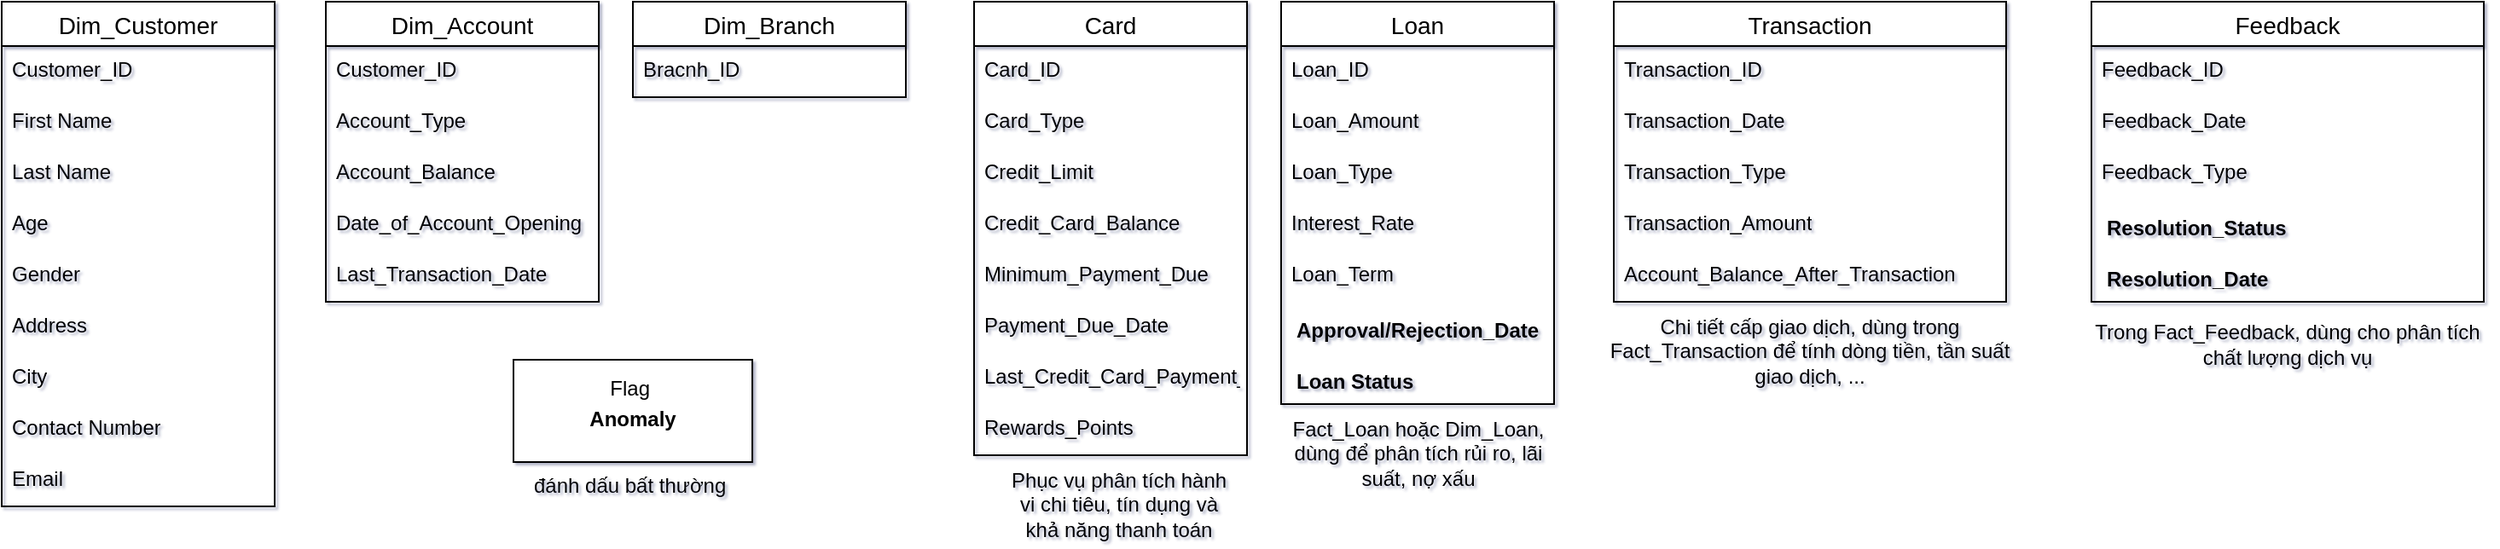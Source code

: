 <mxfile version="28.2.8">
  <diagram name="Page-1" id="ul3zynwpFYW2ac3TKyS4">
    <mxGraphModel dx="1464" dy="791" grid="1" gridSize="10" guides="1" tooltips="1" connect="1" arrows="1" fold="1" page="0" pageScale="1" pageWidth="850" pageHeight="1100" math="0" shadow="1">
      <root>
        <mxCell id="0" />
        <mxCell id="1" parent="0" />
        <mxCell id="hAFPsOLmdcQ-UQhmr4A7-1" value="Dim_Customer" style="swimlane;fontStyle=0;childLayout=stackLayout;horizontal=1;startSize=26;horizontalStack=0;resizeParent=1;resizeParentMax=0;resizeLast=0;collapsible=1;marginBottom=0;align=center;fontSize=14;" vertex="1" parent="1">
          <mxGeometry x="120" y="120" width="160" height="296" as="geometry" />
        </mxCell>
        <mxCell id="hAFPsOLmdcQ-UQhmr4A7-2" value="Customer_ID" style="text;strokeColor=none;fillColor=none;spacingLeft=4;spacingRight=4;overflow=hidden;rotatable=0;points=[[0,0.5],[1,0.5]];portConstraint=eastwest;fontSize=12;whiteSpace=wrap;html=1;" vertex="1" parent="hAFPsOLmdcQ-UQhmr4A7-1">
          <mxGeometry y="26" width="160" height="30" as="geometry" />
        </mxCell>
        <mxCell id="hAFPsOLmdcQ-UQhmr4A7-3" value="First Name" style="text;strokeColor=none;fillColor=none;spacingLeft=4;spacingRight=4;overflow=hidden;rotatable=0;points=[[0,0.5],[1,0.5]];portConstraint=eastwest;fontSize=12;whiteSpace=wrap;html=1;" vertex="1" parent="hAFPsOLmdcQ-UQhmr4A7-1">
          <mxGeometry y="56" width="160" height="30" as="geometry" />
        </mxCell>
        <mxCell id="hAFPsOLmdcQ-UQhmr4A7-4" value="Last Name" style="text;strokeColor=none;fillColor=none;spacingLeft=4;spacingRight=4;overflow=hidden;rotatable=0;points=[[0,0.5],[1,0.5]];portConstraint=eastwest;fontSize=12;whiteSpace=wrap;html=1;" vertex="1" parent="hAFPsOLmdcQ-UQhmr4A7-1">
          <mxGeometry y="86" width="160" height="30" as="geometry" />
        </mxCell>
        <mxCell id="hAFPsOLmdcQ-UQhmr4A7-5" value="Age" style="text;strokeColor=none;fillColor=none;spacingLeft=4;spacingRight=4;overflow=hidden;rotatable=0;points=[[0,0.5],[1,0.5]];portConstraint=eastwest;fontSize=12;whiteSpace=wrap;html=1;" vertex="1" parent="hAFPsOLmdcQ-UQhmr4A7-1">
          <mxGeometry y="116" width="160" height="30" as="geometry" />
        </mxCell>
        <mxCell id="hAFPsOLmdcQ-UQhmr4A7-6" value="Gender" style="text;strokeColor=none;fillColor=none;spacingLeft=4;spacingRight=4;overflow=hidden;rotatable=0;points=[[0,0.5],[1,0.5]];portConstraint=eastwest;fontSize=12;whiteSpace=wrap;html=1;" vertex="1" parent="hAFPsOLmdcQ-UQhmr4A7-1">
          <mxGeometry y="146" width="160" height="30" as="geometry" />
        </mxCell>
        <mxCell id="hAFPsOLmdcQ-UQhmr4A7-7" value="Address" style="text;strokeColor=none;fillColor=none;spacingLeft=4;spacingRight=4;overflow=hidden;rotatable=0;points=[[0,0.5],[1,0.5]];portConstraint=eastwest;fontSize=12;whiteSpace=wrap;html=1;" vertex="1" parent="hAFPsOLmdcQ-UQhmr4A7-1">
          <mxGeometry y="176" width="160" height="30" as="geometry" />
        </mxCell>
        <mxCell id="hAFPsOLmdcQ-UQhmr4A7-8" value="City" style="text;strokeColor=none;fillColor=none;spacingLeft=4;spacingRight=4;overflow=hidden;rotatable=0;points=[[0,0.5],[1,0.5]];portConstraint=eastwest;fontSize=12;whiteSpace=wrap;html=1;" vertex="1" parent="hAFPsOLmdcQ-UQhmr4A7-1">
          <mxGeometry y="206" width="160" height="30" as="geometry" />
        </mxCell>
        <mxCell id="hAFPsOLmdcQ-UQhmr4A7-9" value="Contact Number" style="text;strokeColor=none;fillColor=none;spacingLeft=4;spacingRight=4;overflow=hidden;rotatable=0;points=[[0,0.5],[1,0.5]];portConstraint=eastwest;fontSize=12;whiteSpace=wrap;html=1;" vertex="1" parent="hAFPsOLmdcQ-UQhmr4A7-1">
          <mxGeometry y="236" width="160" height="30" as="geometry" />
        </mxCell>
        <mxCell id="hAFPsOLmdcQ-UQhmr4A7-10" value="Email" style="text;strokeColor=none;fillColor=none;spacingLeft=4;spacingRight=4;overflow=hidden;rotatable=0;points=[[0,0.5],[1,0.5]];portConstraint=eastwest;fontSize=12;whiteSpace=wrap;html=1;" vertex="1" parent="hAFPsOLmdcQ-UQhmr4A7-1">
          <mxGeometry y="266" width="160" height="30" as="geometry" />
        </mxCell>
        <mxCell id="hAFPsOLmdcQ-UQhmr4A7-11" value="Dim_Account" style="swimlane;fontStyle=0;childLayout=stackLayout;horizontal=1;startSize=26;horizontalStack=0;resizeParent=1;resizeParentMax=0;resizeLast=0;collapsible=1;marginBottom=0;align=center;fontSize=14;" vertex="1" parent="1">
          <mxGeometry x="310" y="120" width="160" height="176" as="geometry" />
        </mxCell>
        <mxCell id="hAFPsOLmdcQ-UQhmr4A7-12" value="Customer_ID" style="text;strokeColor=none;fillColor=none;spacingLeft=4;spacingRight=4;overflow=hidden;rotatable=0;points=[[0,0.5],[1,0.5]];portConstraint=eastwest;fontSize=12;whiteSpace=wrap;html=1;" vertex="1" parent="hAFPsOLmdcQ-UQhmr4A7-11">
          <mxGeometry y="26" width="160" height="30" as="geometry" />
        </mxCell>
        <mxCell id="hAFPsOLmdcQ-UQhmr4A7-21" value="Account_Type" style="text;strokeColor=none;fillColor=none;spacingLeft=4;spacingRight=4;overflow=hidden;rotatable=0;points=[[0,0.5],[1,0.5]];portConstraint=eastwest;fontSize=12;whiteSpace=wrap;html=1;" vertex="1" parent="hAFPsOLmdcQ-UQhmr4A7-11">
          <mxGeometry y="56" width="160" height="30" as="geometry" />
        </mxCell>
        <mxCell id="hAFPsOLmdcQ-UQhmr4A7-22" value="Account_Balance" style="text;strokeColor=none;fillColor=none;spacingLeft=4;spacingRight=4;overflow=hidden;rotatable=0;points=[[0,0.5],[1,0.5]];portConstraint=eastwest;fontSize=12;whiteSpace=wrap;html=1;" vertex="1" parent="hAFPsOLmdcQ-UQhmr4A7-11">
          <mxGeometry y="86" width="160" height="30" as="geometry" />
        </mxCell>
        <mxCell id="hAFPsOLmdcQ-UQhmr4A7-23" value="Date_of_Account_Opening" style="text;strokeColor=none;fillColor=none;spacingLeft=4;spacingRight=4;overflow=hidden;rotatable=0;points=[[0,0.5],[1,0.5]];portConstraint=eastwest;fontSize=12;whiteSpace=wrap;html=1;" vertex="1" parent="hAFPsOLmdcQ-UQhmr4A7-11">
          <mxGeometry y="116" width="160" height="30" as="geometry" />
        </mxCell>
        <mxCell id="hAFPsOLmdcQ-UQhmr4A7-41" value="Last_Transaction_Date" style="text;strokeColor=none;fillColor=none;spacingLeft=4;spacingRight=4;overflow=hidden;rotatable=0;points=[[0,0.5],[1,0.5]];portConstraint=eastwest;fontSize=12;whiteSpace=wrap;html=1;" vertex="1" parent="hAFPsOLmdcQ-UQhmr4A7-11">
          <mxGeometry y="146" width="160" height="30" as="geometry" />
        </mxCell>
        <mxCell id="hAFPsOLmdcQ-UQhmr4A7-24" value="Loan" style="swimlane;fontStyle=0;childLayout=stackLayout;horizontal=1;startSize=26;horizontalStack=0;resizeParent=1;resizeParentMax=0;resizeLast=0;collapsible=1;marginBottom=0;align=center;fontSize=14;" vertex="1" parent="1">
          <mxGeometry x="870" y="120" width="160" height="236" as="geometry" />
        </mxCell>
        <mxCell id="hAFPsOLmdcQ-UQhmr4A7-25" value="Loan_ID" style="text;strokeColor=none;fillColor=none;spacingLeft=4;spacingRight=4;overflow=hidden;rotatable=0;points=[[0,0.5],[1,0.5]];portConstraint=eastwest;fontSize=12;whiteSpace=wrap;html=1;" vertex="1" parent="hAFPsOLmdcQ-UQhmr4A7-24">
          <mxGeometry y="26" width="160" height="30" as="geometry" />
        </mxCell>
        <mxCell id="hAFPsOLmdcQ-UQhmr4A7-29" value="Loan_Amount" style="text;strokeColor=none;fillColor=none;spacingLeft=4;spacingRight=4;overflow=hidden;rotatable=0;points=[[0,0.5],[1,0.5]];portConstraint=eastwest;fontSize=12;whiteSpace=wrap;html=1;" vertex="1" parent="hAFPsOLmdcQ-UQhmr4A7-24">
          <mxGeometry y="56" width="160" height="30" as="geometry" />
        </mxCell>
        <mxCell id="hAFPsOLmdcQ-UQhmr4A7-30" value="Loan_Type" style="text;strokeColor=none;fillColor=none;spacingLeft=4;spacingRight=4;overflow=hidden;rotatable=0;points=[[0,0.5],[1,0.5]];portConstraint=eastwest;fontSize=12;whiteSpace=wrap;html=1;" vertex="1" parent="hAFPsOLmdcQ-UQhmr4A7-24">
          <mxGeometry y="86" width="160" height="30" as="geometry" />
        </mxCell>
        <mxCell id="hAFPsOLmdcQ-UQhmr4A7-31" value="Interest_Rate" style="text;strokeColor=none;fillColor=none;spacingLeft=4;spacingRight=4;overflow=hidden;rotatable=0;points=[[0,0.5],[1,0.5]];portConstraint=eastwest;fontSize=12;whiteSpace=wrap;html=1;" vertex="1" parent="hAFPsOLmdcQ-UQhmr4A7-24">
          <mxGeometry y="116" width="160" height="30" as="geometry" />
        </mxCell>
        <mxCell id="hAFPsOLmdcQ-UQhmr4A7-32" value="Loan_Term" style="text;strokeColor=none;fillColor=none;spacingLeft=4;spacingRight=4;overflow=hidden;rotatable=0;points=[[0,0.5],[1,0.5]];portConstraint=eastwest;fontSize=12;whiteSpace=wrap;html=1;" vertex="1" parent="hAFPsOLmdcQ-UQhmr4A7-24">
          <mxGeometry y="146" width="160" height="30" as="geometry" />
        </mxCell>
        <mxCell id="hAFPsOLmdcQ-UQhmr4A7-58" value="&lt;table&gt;&lt;tbody&gt;&lt;tr&gt;&lt;td data-col-size=&quot;sm&quot; data-end=&quot;2876&quot; data-start=&quot;2846&quot;&gt;&lt;strong data-end=&quot;2875&quot; data-start=&quot;2848&quot;&gt;Approval/Rejection_Date&lt;/strong&gt;&lt;/td&gt;&lt;/tr&gt;&lt;/tbody&gt;&lt;/table&gt;&lt;table&gt;&lt;tbody&gt;&lt;tr&gt;&lt;td data-col-size=&quot;md&quot; data-end=&quot;2918&quot; data-start=&quot;2876&quot;&gt;&lt;/td&gt;&lt;/tr&gt;&lt;/tbody&gt;&lt;/table&gt;" style="text;strokeColor=none;fillColor=none;spacingLeft=4;spacingRight=4;overflow=hidden;rotatable=0;points=[[0,0.5],[1,0.5]];portConstraint=eastwest;fontSize=12;whiteSpace=wrap;html=1;" vertex="1" parent="hAFPsOLmdcQ-UQhmr4A7-24">
          <mxGeometry y="176" width="160" height="30" as="geometry" />
        </mxCell>
        <mxCell id="hAFPsOLmdcQ-UQhmr4A7-59" value="&lt;table&gt;&lt;tbody&gt;&lt;tr&gt;&lt;td data-col-size=&quot;sm&quot; data-end=&quot;2937&quot; data-start=&quot;2919&quot;&gt;&lt;strong data-end=&quot;2936&quot; data-start=&quot;2921&quot;&gt;Loan Status&lt;/strong&gt;&lt;/td&gt;&lt;/tr&gt;&lt;/tbody&gt;&lt;/table&gt;&lt;table&gt;&lt;tbody&gt;&lt;tr&gt;&lt;td data-col-size=&quot;md&quot; data-end=&quot;3013&quot; data-start=&quot;2937&quot;&gt;&lt;/td&gt;&lt;/tr&gt;&lt;/tbody&gt;&lt;/table&gt;" style="text;strokeColor=none;fillColor=none;spacingLeft=4;spacingRight=4;overflow=hidden;rotatable=0;points=[[0,0.5],[1,0.5]];portConstraint=eastwest;fontSize=12;whiteSpace=wrap;html=1;" vertex="1" parent="hAFPsOLmdcQ-UQhmr4A7-24">
          <mxGeometry y="206" width="160" height="30" as="geometry" />
        </mxCell>
        <mxCell id="hAFPsOLmdcQ-UQhmr4A7-33" value="Card" style="swimlane;fontStyle=0;childLayout=stackLayout;horizontal=1;startSize=26;horizontalStack=0;resizeParent=1;resizeParentMax=0;resizeLast=0;collapsible=1;marginBottom=0;align=center;fontSize=14;" vertex="1" parent="1">
          <mxGeometry x="690" y="120" width="160" height="266" as="geometry" />
        </mxCell>
        <mxCell id="hAFPsOLmdcQ-UQhmr4A7-34" value="Card_ID" style="text;strokeColor=none;fillColor=none;spacingLeft=4;spacingRight=4;overflow=hidden;rotatable=0;points=[[0,0.5],[1,0.5]];portConstraint=eastwest;fontSize=12;whiteSpace=wrap;html=1;" vertex="1" parent="hAFPsOLmdcQ-UQhmr4A7-33">
          <mxGeometry y="26" width="160" height="30" as="geometry" />
        </mxCell>
        <mxCell id="hAFPsOLmdcQ-UQhmr4A7-39" value="Card_Type" style="text;strokeColor=none;fillColor=none;spacingLeft=4;spacingRight=4;overflow=hidden;rotatable=0;points=[[0,0.5],[1,0.5]];portConstraint=eastwest;fontSize=12;whiteSpace=wrap;html=1;" vertex="1" parent="hAFPsOLmdcQ-UQhmr4A7-33">
          <mxGeometry y="56" width="160" height="30" as="geometry" />
        </mxCell>
        <mxCell id="hAFPsOLmdcQ-UQhmr4A7-40" value="Credit_Limit" style="text;strokeColor=none;fillColor=none;spacingLeft=4;spacingRight=4;overflow=hidden;rotatable=0;points=[[0,0.5],[1,0.5]];portConstraint=eastwest;fontSize=12;whiteSpace=wrap;html=1;" vertex="1" parent="hAFPsOLmdcQ-UQhmr4A7-33">
          <mxGeometry y="86" width="160" height="30" as="geometry" />
        </mxCell>
        <mxCell id="hAFPsOLmdcQ-UQhmr4A7-61" value="Credit_Card_Balance" style="text;strokeColor=none;fillColor=none;spacingLeft=4;spacingRight=4;overflow=hidden;rotatable=0;points=[[0,0.5],[1,0.5]];portConstraint=eastwest;fontSize=12;whiteSpace=wrap;html=1;" vertex="1" parent="hAFPsOLmdcQ-UQhmr4A7-33">
          <mxGeometry y="116" width="160" height="30" as="geometry" />
        </mxCell>
        <mxCell id="hAFPsOLmdcQ-UQhmr4A7-62" value="Minimum_Payment_Due" style="text;strokeColor=none;fillColor=none;spacingLeft=4;spacingRight=4;overflow=hidden;rotatable=0;points=[[0,0.5],[1,0.5]];portConstraint=eastwest;fontSize=12;whiteSpace=wrap;html=1;" vertex="1" parent="hAFPsOLmdcQ-UQhmr4A7-33">
          <mxGeometry y="146" width="160" height="30" as="geometry" />
        </mxCell>
        <mxCell id="hAFPsOLmdcQ-UQhmr4A7-63" value="Payment_Due_Date" style="text;strokeColor=none;fillColor=none;spacingLeft=4;spacingRight=4;overflow=hidden;rotatable=0;points=[[0,0.5],[1,0.5]];portConstraint=eastwest;fontSize=12;whiteSpace=wrap;html=1;" vertex="1" parent="hAFPsOLmdcQ-UQhmr4A7-33">
          <mxGeometry y="176" width="160" height="30" as="geometry" />
        </mxCell>
        <mxCell id="hAFPsOLmdcQ-UQhmr4A7-64" value="Last_Credit_Card_Payment_Date" style="text;strokeColor=none;fillColor=none;spacingLeft=4;spacingRight=4;overflow=hidden;rotatable=0;points=[[0,0.5],[1,0.5]];portConstraint=eastwest;fontSize=12;whiteSpace=wrap;html=1;" vertex="1" parent="hAFPsOLmdcQ-UQhmr4A7-33">
          <mxGeometry y="206" width="160" height="30" as="geometry" />
        </mxCell>
        <mxCell id="hAFPsOLmdcQ-UQhmr4A7-65" value="Rewards_Points" style="text;strokeColor=none;fillColor=none;spacingLeft=4;spacingRight=4;overflow=hidden;rotatable=0;points=[[0,0.5],[1,0.5]];portConstraint=eastwest;fontSize=12;whiteSpace=wrap;html=1;" vertex="1" parent="hAFPsOLmdcQ-UQhmr4A7-33">
          <mxGeometry y="236" width="160" height="30" as="geometry" />
        </mxCell>
        <mxCell id="hAFPsOLmdcQ-UQhmr4A7-42" value="Transaction" style="swimlane;fontStyle=0;childLayout=stackLayout;horizontal=1;startSize=26;horizontalStack=0;resizeParent=1;resizeParentMax=0;resizeLast=0;collapsible=1;marginBottom=0;align=center;fontSize=14;" vertex="1" parent="1">
          <mxGeometry x="1065" y="120" width="230" height="176" as="geometry" />
        </mxCell>
        <mxCell id="hAFPsOLmdcQ-UQhmr4A7-47" value="Transaction_ID" style="text;strokeColor=none;fillColor=none;spacingLeft=4;spacingRight=4;overflow=hidden;rotatable=0;points=[[0,0.5],[1,0.5]];portConstraint=eastwest;fontSize=12;whiteSpace=wrap;html=1;" vertex="1" parent="hAFPsOLmdcQ-UQhmr4A7-42">
          <mxGeometry y="26" width="230" height="30" as="geometry" />
        </mxCell>
        <mxCell id="hAFPsOLmdcQ-UQhmr4A7-50" value="Transaction_Date" style="text;strokeColor=none;fillColor=none;spacingLeft=4;spacingRight=4;overflow=hidden;rotatable=0;points=[[0,0.5],[1,0.5]];portConstraint=eastwest;fontSize=12;whiteSpace=wrap;html=1;" vertex="1" parent="hAFPsOLmdcQ-UQhmr4A7-42">
          <mxGeometry y="56" width="230" height="30" as="geometry" />
        </mxCell>
        <mxCell id="hAFPsOLmdcQ-UQhmr4A7-51" value="Transaction_Type" style="text;strokeColor=none;fillColor=none;spacingLeft=4;spacingRight=4;overflow=hidden;rotatable=0;points=[[0,0.5],[1,0.5]];portConstraint=eastwest;fontSize=12;whiteSpace=wrap;html=1;" vertex="1" parent="hAFPsOLmdcQ-UQhmr4A7-42">
          <mxGeometry y="86" width="230" height="30" as="geometry" />
        </mxCell>
        <mxCell id="hAFPsOLmdcQ-UQhmr4A7-52" value="Transaction_Amount" style="text;strokeColor=none;fillColor=none;spacingLeft=4;spacingRight=4;overflow=hidden;rotatable=0;points=[[0,0.5],[1,0.5]];portConstraint=eastwest;fontSize=12;whiteSpace=wrap;html=1;" vertex="1" parent="hAFPsOLmdcQ-UQhmr4A7-42">
          <mxGeometry y="116" width="230" height="30" as="geometry" />
        </mxCell>
        <mxCell id="hAFPsOLmdcQ-UQhmr4A7-53" value="Account_Balance_After_Transaction" style="text;strokeColor=none;fillColor=none;spacingLeft=4;spacingRight=4;overflow=hidden;rotatable=0;points=[[0,0.5],[1,0.5]];portConstraint=eastwest;fontSize=12;whiteSpace=wrap;html=1;" vertex="1" parent="hAFPsOLmdcQ-UQhmr4A7-42">
          <mxGeometry y="146" width="230" height="30" as="geometry" />
        </mxCell>
        <mxCell id="hAFPsOLmdcQ-UQhmr4A7-54" value="Dim_Branch" style="swimlane;fontStyle=0;childLayout=stackLayout;horizontal=1;startSize=26;horizontalStack=0;resizeParent=1;resizeParentMax=0;resizeLast=0;collapsible=1;marginBottom=0;align=center;fontSize=14;" vertex="1" parent="1">
          <mxGeometry x="490" y="120" width="160" height="56" as="geometry" />
        </mxCell>
        <mxCell id="hAFPsOLmdcQ-UQhmr4A7-55" value="Bracnh_ID" style="text;strokeColor=none;fillColor=none;spacingLeft=4;spacingRight=4;overflow=hidden;rotatable=0;points=[[0,0.5],[1,0.5]];portConstraint=eastwest;fontSize=12;whiteSpace=wrap;html=1;" vertex="1" parent="hAFPsOLmdcQ-UQhmr4A7-54">
          <mxGeometry y="26" width="160" height="30" as="geometry" />
        </mxCell>
        <mxCell id="hAFPsOLmdcQ-UQhmr4A7-67" value="Phục vụ phân tích hành vi chi tiêu, tín dụng và khả năng thanh toán" style="text;html=1;whiteSpace=wrap;strokeColor=none;fillColor=none;align=center;verticalAlign=middle;rounded=0;" vertex="1" parent="1">
          <mxGeometry x="710" y="400" width="130" height="30" as="geometry" />
        </mxCell>
        <mxCell id="hAFPsOLmdcQ-UQhmr4A7-68" value="Fact_Loan hoặc Dim_Loan, dùng để phân tích rủi ro, lãi suất, nợ xấu" style="text;html=1;whiteSpace=wrap;strokeColor=none;fillColor=none;align=center;verticalAlign=middle;rounded=0;" vertex="1" parent="1">
          <mxGeometry x="867.5" y="370" width="165" height="30" as="geometry" />
        </mxCell>
        <mxCell id="hAFPsOLmdcQ-UQhmr4A7-69" value="Chi tiết cấp giao dịch, dùng trong Fact_Transaction để tính dòng tiền, tần suất giao dịch, ..." style="text;html=1;whiteSpace=wrap;strokeColor=none;fillColor=none;align=center;verticalAlign=middle;rounded=0;" vertex="1" parent="1">
          <mxGeometry x="1060" y="310" width="240" height="30" as="geometry" />
        </mxCell>
        <mxCell id="hAFPsOLmdcQ-UQhmr4A7-70" value="Feedback" style="swimlane;fontStyle=0;childLayout=stackLayout;horizontal=1;startSize=26;horizontalStack=0;resizeParent=1;resizeParentMax=0;resizeLast=0;collapsible=1;marginBottom=0;align=center;fontSize=14;" vertex="1" parent="1">
          <mxGeometry x="1345" y="120" width="230" height="176" as="geometry" />
        </mxCell>
        <mxCell id="hAFPsOLmdcQ-UQhmr4A7-71" value="Feedback_ID&lt;span style=&quot;white-space: pre;&quot;&gt;&#x9;&lt;/span&gt;" style="text;strokeColor=none;fillColor=none;spacingLeft=4;spacingRight=4;overflow=hidden;rotatable=0;points=[[0,0.5],[1,0.5]];portConstraint=eastwest;fontSize=12;whiteSpace=wrap;html=1;" vertex="1" parent="hAFPsOLmdcQ-UQhmr4A7-70">
          <mxGeometry y="26" width="230" height="30" as="geometry" />
        </mxCell>
        <mxCell id="hAFPsOLmdcQ-UQhmr4A7-72" value="Feedback_Date" style="text;strokeColor=none;fillColor=none;spacingLeft=4;spacingRight=4;overflow=hidden;rotatable=0;points=[[0,0.5],[1,0.5]];portConstraint=eastwest;fontSize=12;whiteSpace=wrap;html=1;" vertex="1" parent="hAFPsOLmdcQ-UQhmr4A7-70">
          <mxGeometry y="56" width="230" height="30" as="geometry" />
        </mxCell>
        <mxCell id="hAFPsOLmdcQ-UQhmr4A7-73" value="Feedback_Type" style="text;strokeColor=none;fillColor=none;spacingLeft=4;spacingRight=4;overflow=hidden;rotatable=0;points=[[0,0.5],[1,0.5]];portConstraint=eastwest;fontSize=12;whiteSpace=wrap;html=1;" vertex="1" parent="hAFPsOLmdcQ-UQhmr4A7-70">
          <mxGeometry y="86" width="230" height="30" as="geometry" />
        </mxCell>
        <mxCell id="hAFPsOLmdcQ-UQhmr4A7-74" value="&lt;table&gt;&lt;tbody&gt;&lt;tr&gt;&lt;td data-col-size=&quot;sm&quot; data-end=&quot;4190&quot; data-start=&quot;4166&quot;&gt;&lt;strong data-end=&quot;4189&quot; data-start=&quot;4168&quot;&gt;Resolution_Status&lt;/strong&gt;&lt;/td&gt;&lt;/tr&gt;&lt;/tbody&gt;&lt;/table&gt;&lt;table&gt;&lt;tbody&gt;&lt;tr&gt;&lt;td data-col-size=&quot;md&quot; data-end=&quot;4254&quot; data-start=&quot;4190&quot;&gt;&lt;/td&gt;&lt;/tr&gt;&lt;/tbody&gt;&lt;/table&gt;" style="text;strokeColor=none;fillColor=none;spacingLeft=4;spacingRight=4;overflow=hidden;rotatable=0;points=[[0,0.5],[1,0.5]];portConstraint=eastwest;fontSize=12;whiteSpace=wrap;html=1;" vertex="1" parent="hAFPsOLmdcQ-UQhmr4A7-70">
          <mxGeometry y="116" width="230" height="30" as="geometry" />
        </mxCell>
        <mxCell id="hAFPsOLmdcQ-UQhmr4A7-75" value="&lt;table&gt;&lt;tbody&gt;&lt;tr&gt;&lt;td data-col-size=&quot;sm&quot; data-end=&quot;4277&quot; data-start=&quot;4255&quot;&gt;&lt;strong data-end=&quot;4276&quot; data-start=&quot;4257&quot;&gt;Resolution_Date&lt;/strong&gt;&lt;/td&gt;&lt;/tr&gt;&lt;/tbody&gt;&lt;/table&gt;&lt;table&gt;&lt;tbody&gt;&lt;tr&gt;&lt;td data-col-size=&quot;md&quot; data-end=&quot;4311&quot; data-start=&quot;4277&quot;&gt;&lt;/td&gt;&lt;/tr&gt;&lt;/tbody&gt;&lt;/table&gt;" style="text;strokeColor=none;fillColor=none;spacingLeft=4;spacingRight=4;overflow=hidden;rotatable=0;points=[[0,0.5],[1,0.5]];portConstraint=eastwest;fontSize=12;whiteSpace=wrap;html=1;" vertex="1" parent="hAFPsOLmdcQ-UQhmr4A7-70">
          <mxGeometry y="146" width="230" height="30" as="geometry" />
        </mxCell>
        <mxCell id="hAFPsOLmdcQ-UQhmr4A7-76" value="Trong Fact_Feedback, dùng cho phân tích chất lượng dịch vụ" style="text;html=1;whiteSpace=wrap;strokeColor=none;fillColor=none;align=center;verticalAlign=middle;rounded=0;" vertex="1" parent="1">
          <mxGeometry x="1340" y="306" width="240" height="30" as="geometry" />
        </mxCell>
        <mxCell id="hAFPsOLmdcQ-UQhmr4A7-77" value="Flag&amp;nbsp;&lt;table&gt;&lt;tbody&gt;&lt;tr&gt;&lt;td data-col-size=&quot;sm&quot; data-end=&quot;4523&quot; data-start=&quot;4509&quot;&gt;&lt;strong data-end=&quot;4522&quot; data-start=&quot;4511&quot;&gt;Anomaly&lt;/strong&gt;&lt;/td&gt;&lt;/tr&gt;&lt;/tbody&gt;&lt;/table&gt;&lt;table&gt;&lt;tbody&gt;&lt;tr&gt;&lt;td data-col-size=&quot;lg&quot; data-end=&quot;4674&quot; data-start=&quot;4523&quot;&gt;&lt;/td&gt;&lt;/tr&gt;&lt;/tbody&gt;&lt;/table&gt;" style="whiteSpace=wrap;html=1;" vertex="1" parent="1">
          <mxGeometry x="420" y="330" width="140" height="60" as="geometry" />
        </mxCell>
        <mxCell id="hAFPsOLmdcQ-UQhmr4A7-78" value="đánh dấu bất thường" style="text;whiteSpace=wrap;html=1;" vertex="1" parent="1">
          <mxGeometry x="430" y="390" width="120" height="40" as="geometry" />
        </mxCell>
      </root>
    </mxGraphModel>
  </diagram>
</mxfile>

